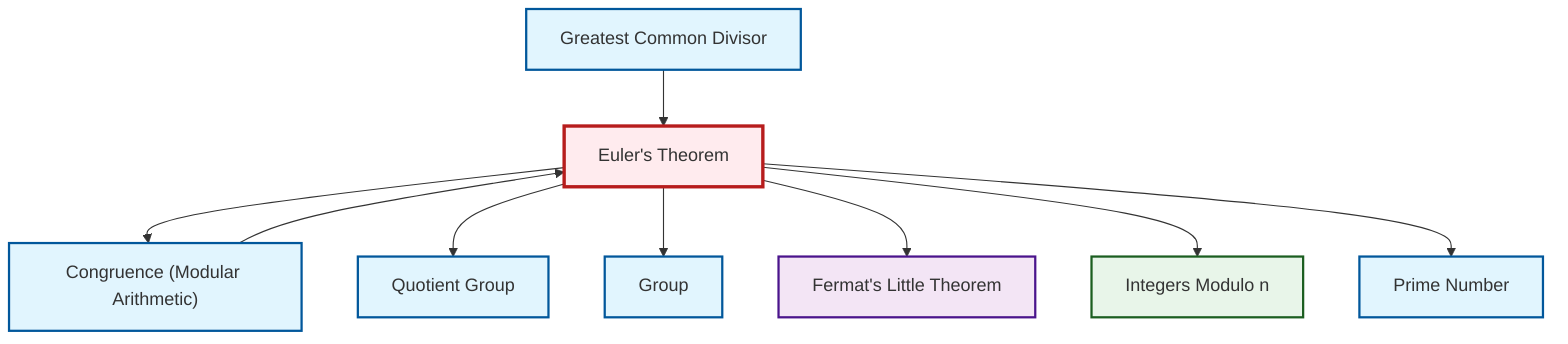 graph TD
    classDef definition fill:#e1f5fe,stroke:#01579b,stroke-width:2px
    classDef theorem fill:#f3e5f5,stroke:#4a148c,stroke-width:2px
    classDef axiom fill:#fff3e0,stroke:#e65100,stroke-width:2px
    classDef example fill:#e8f5e9,stroke:#1b5e20,stroke-width:2px
    classDef current fill:#ffebee,stroke:#b71c1c,stroke-width:3px
    def-gcd["Greatest Common Divisor"]:::definition
    thm-fermat-little["Fermat's Little Theorem"]:::theorem
    def-prime["Prime Number"]:::definition
    def-congruence["Congruence (Modular Arithmetic)"]:::definition
    ex-quotient-integers-mod-n["Integers Modulo n"]:::example
    def-group["Group"]:::definition
    thm-euler["Euler's Theorem"]:::theorem
    def-quotient-group["Quotient Group"]:::definition
    thm-euler --> def-congruence
    thm-euler --> def-quotient-group
    def-congruence --> thm-euler
    thm-euler --> def-group
    thm-euler --> thm-fermat-little
    def-gcd --> thm-euler
    thm-euler --> ex-quotient-integers-mod-n
    thm-euler --> def-prime
    class thm-euler current